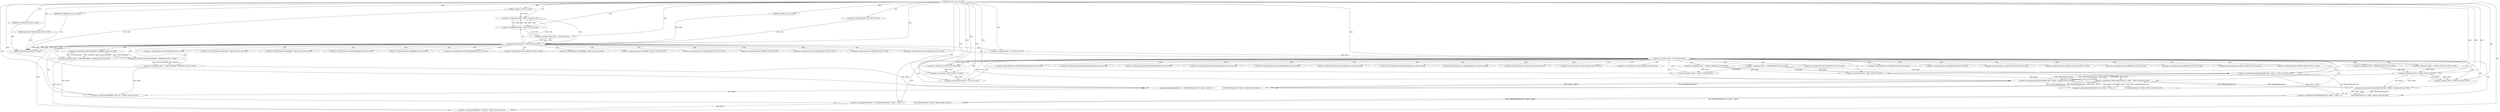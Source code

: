 
digraph "FUN3" {  

"781" [label = "(METHOD,FUN3)<SUB>23</SUB>" ]

"948" [label = "(METHOD_RETURN,void)<SUB>23</SUB>" ]

"782" [label = "(PARAM,float (*VAR8)[2])<SUB>23</SUB>" ]

"783" [label = "(PARAM,float (*VAR9)[2])<SUB>23</SUB>" ]

"784" [label = "(PARAM,const float (*VAR10)[8][2])<SUB>24</SUB>" ]

"785" [label = "(PARAM,int VAR11)<SUB>25</SUB>" ]

"786" [label = "(PARAM,int VAR4)<SUB>25</SUB>" ]

"795" [label = "(&lt;operator&gt;.lessThan,VAR5 &lt; VAR4)<SUB>29</SUB>" ]

"798" [label = "(&lt;operator&gt;.postIncrement,VAR5++)<SUB>29</SUB>" ]

"792" [label = "(&lt;operator&gt;.assignment,VAR5 = 0)<SUB>29</SUB>" ]

"802" [label = "(&lt;operator&gt;.assignment,VAR13 = VAR10[VAR5][6][0] * VAR9[6][0])<SUB>30</SUB>" ]

"818" [label = "(&lt;operator&gt;.assignment,VAR14 = VAR10[VAR5][6][0] * VAR9[6][1])<SUB>31</SUB>" ]

"930" [label = "(&lt;operator&gt;.assignment,VAR8[VAR5 * VAR11][0] = VAR13)<SUB>43</SUB>" ]

"939" [label = "(&lt;operator&gt;.assignment,VAR8[VAR5 * VAR11][1] = VAR14)<SUB>44</SUB>" ]

"838" [label = "(&lt;operator&gt;.lessThan,VAR12 &lt; 6)<SUB>33</SUB>" ]

"841" [label = "(&lt;operator&gt;.postIncrement,VAR12++)<SUB>33</SUB>" ]

"804" [label = "(&lt;operator&gt;.multiplication,VAR10[VAR5][6][0] * VAR9[6][0])<SUB>30</SUB>" ]

"820" [label = "(&lt;operator&gt;.multiplication,VAR10[VAR5][6][0] * VAR9[6][1])<SUB>31</SUB>" ]

"835" [label = "(&lt;operator&gt;.assignment,VAR12 = 0)<SUB>33</SUB>" ]

"845" [label = "(&lt;operator&gt;.assignment,VAR15 = VAR9[VAR12][0])<SUB>34</SUB>" ]

"853" [label = "(&lt;operator&gt;.assignment,VAR16 = VAR9[VAR12][1])<SUB>35</SUB>" ]

"861" [label = "(&lt;operator&gt;.assignment,VAR17 = VAR9[12-VAR12][0])<SUB>36</SUB>" ]

"871" [label = "(&lt;operator&gt;.assignment,VAR18 = VAR9[12-VAR12][1])<SUB>37</SUB>" ]

"880" [label = "(&lt;operator&gt;.assignmentPlus,VAR13 += VAR10[VAR5][VAR12][0] * (VAR15 + VAR17) -\012                      VAR10[VAR5][VAR12][1] * (VAR16 - VAR18))<SUB>38</SUB>" ]

"905" [label = "(&lt;operator&gt;.assignmentPlus,VAR14 += VAR10[VAR5][VAR12][0] * (VAR16 + VAR18) +\012                      VAR10[VAR5][VAR12][1] * (VAR15 - VAR17))<SUB>40</SUB>" ]

"882" [label = "(&lt;operator&gt;.subtraction,VAR10[VAR5][VAR12][0] * (VAR15 + VAR17) -\012                      VAR10[VAR5][VAR12][1] * (VAR16 - VAR18))<SUB>38</SUB>" ]

"907" [label = "(&lt;operator&gt;.addition,VAR10[VAR5][VAR12][0] * (VAR16 + VAR18) +\012                      VAR10[VAR5][VAR12][1] * (VAR15 - VAR17))<SUB>40</SUB>" ]

"934" [label = "(&lt;operator&gt;.multiplication,VAR5 * VAR11)<SUB>43</SUB>" ]

"943" [label = "(&lt;operator&gt;.multiplication,VAR5 * VAR11)<SUB>44</SUB>" ]

"883" [label = "(&lt;operator&gt;.multiplication,VAR10[VAR5][VAR12][0] * (VAR15 + VAR17))<SUB>38</SUB>" ]

"894" [label = "(&lt;operator&gt;.multiplication,VAR10[VAR5][VAR12][1] * (VAR16 - VAR18))<SUB>39</SUB>" ]

"908" [label = "(&lt;operator&gt;.multiplication,VAR10[VAR5][VAR12][0] * (VAR16 + VAR18))<SUB>40</SUB>" ]

"919" [label = "(&lt;operator&gt;.multiplication,VAR10[VAR5][VAR12][1] * (VAR15 - VAR17))<SUB>41</SUB>" ]

"866" [label = "(&lt;operator&gt;.subtraction,12-VAR12)<SUB>36</SUB>" ]

"876" [label = "(&lt;operator&gt;.subtraction,12-VAR12)<SUB>37</SUB>" ]

"891" [label = "(&lt;operator&gt;.addition,VAR15 + VAR17)<SUB>38</SUB>" ]

"902" [label = "(&lt;operator&gt;.subtraction,VAR16 - VAR18)<SUB>39</SUB>" ]

"916" [label = "(&lt;operator&gt;.addition,VAR16 + VAR18)<SUB>40</SUB>" ]

"927" [label = "(&lt;operator&gt;.subtraction,VAR15 - VAR17)<SUB>41</SUB>" ]

"931" [label = "(&lt;operator&gt;.indirectIndexAccess,VAR8[VAR5 * VAR11][0])<SUB>43</SUB>" ]

"940" [label = "(&lt;operator&gt;.indirectIndexAccess,VAR8[VAR5 * VAR11][1])<SUB>44</SUB>" ]

"805" [label = "(&lt;operator&gt;.indirectIndexAccess,VAR10[VAR5][6][0])<SUB>30</SUB>" ]

"812" [label = "(&lt;operator&gt;.indirectIndexAccess,VAR9[6][0])<SUB>30</SUB>" ]

"821" [label = "(&lt;operator&gt;.indirectIndexAccess,VAR10[VAR5][6][0])<SUB>31</SUB>" ]

"828" [label = "(&lt;operator&gt;.indirectIndexAccess,VAR9[6][1])<SUB>31</SUB>" ]

"932" [label = "(&lt;operator&gt;.indirectIndexAccess,VAR8[VAR5 * VAR11])<SUB>43</SUB>" ]

"941" [label = "(&lt;operator&gt;.indirectIndexAccess,VAR8[VAR5 * VAR11])<SUB>44</SUB>" ]

"806" [label = "(&lt;operator&gt;.indirectIndexAccess,VAR10[VAR5][6])<SUB>30</SUB>" ]

"813" [label = "(&lt;operator&gt;.indirectIndexAccess,VAR9[6])<SUB>30</SUB>" ]

"822" [label = "(&lt;operator&gt;.indirectIndexAccess,VAR10[VAR5][6])<SUB>31</SUB>" ]

"829" [label = "(&lt;operator&gt;.indirectIndexAccess,VAR9[6])<SUB>31</SUB>" ]

"847" [label = "(&lt;operator&gt;.indirectIndexAccess,VAR9[VAR12][0])<SUB>34</SUB>" ]

"855" [label = "(&lt;operator&gt;.indirectIndexAccess,VAR9[VAR12][1])<SUB>35</SUB>" ]

"863" [label = "(&lt;operator&gt;.indirectIndexAccess,VAR9[12-VAR12][0])<SUB>36</SUB>" ]

"873" [label = "(&lt;operator&gt;.indirectIndexAccess,VAR9[12-VAR12][1])<SUB>37</SUB>" ]

"807" [label = "(&lt;operator&gt;.indirectIndexAccess,VAR10[VAR5])<SUB>30</SUB>" ]

"823" [label = "(&lt;operator&gt;.indirectIndexAccess,VAR10[VAR5])<SUB>31</SUB>" ]

"848" [label = "(&lt;operator&gt;.indirectIndexAccess,VAR9[VAR12])<SUB>34</SUB>" ]

"856" [label = "(&lt;operator&gt;.indirectIndexAccess,VAR9[VAR12])<SUB>35</SUB>" ]

"864" [label = "(&lt;operator&gt;.indirectIndexAccess,VAR9[12-VAR12])<SUB>36</SUB>" ]

"874" [label = "(&lt;operator&gt;.indirectIndexAccess,VAR9[12-VAR12])<SUB>37</SUB>" ]

"884" [label = "(&lt;operator&gt;.indirectIndexAccess,VAR10[VAR5][VAR12][0])<SUB>38</SUB>" ]

"895" [label = "(&lt;operator&gt;.indirectIndexAccess,VAR10[VAR5][VAR12][1])<SUB>39</SUB>" ]

"909" [label = "(&lt;operator&gt;.indirectIndexAccess,VAR10[VAR5][VAR12][0])<SUB>40</SUB>" ]

"920" [label = "(&lt;operator&gt;.indirectIndexAccess,VAR10[VAR5][VAR12][1])<SUB>41</SUB>" ]

"885" [label = "(&lt;operator&gt;.indirectIndexAccess,VAR10[VAR5][VAR12])<SUB>38</SUB>" ]

"896" [label = "(&lt;operator&gt;.indirectIndexAccess,VAR10[VAR5][VAR12])<SUB>39</SUB>" ]

"910" [label = "(&lt;operator&gt;.indirectIndexAccess,VAR10[VAR5][VAR12])<SUB>40</SUB>" ]

"921" [label = "(&lt;operator&gt;.indirectIndexAccess,VAR10[VAR5][VAR12])<SUB>41</SUB>" ]

"886" [label = "(&lt;operator&gt;.indirectIndexAccess,VAR10[VAR5])<SUB>38</SUB>" ]

"897" [label = "(&lt;operator&gt;.indirectIndexAccess,VAR10[VAR5])<SUB>39</SUB>" ]

"911" [label = "(&lt;operator&gt;.indirectIndexAccess,VAR10[VAR5])<SUB>40</SUB>" ]

"922" [label = "(&lt;operator&gt;.indirectIndexAccess,VAR10[VAR5])<SUB>41</SUB>" ]

  "782" -> "948"  [ label = "DDG: "] 

  "783" -> "948"  [ label = "DDG: "] 

  "784" -> "948"  [ label = "DDG: "] 

  "785" -> "948"  [ label = "DDG: VAR11"] 

  "795" -> "948"  [ label = "DDG: VAR5"] 

  "795" -> "948"  [ label = "DDG: VAR4"] 

  "795" -> "948"  [ label = "DDG: VAR5 &lt; VAR4"] 

  "781" -> "782"  [ label = "DDG: "] 

  "781" -> "783"  [ label = "DDG: "] 

  "781" -> "784"  [ label = "DDG: "] 

  "781" -> "785"  [ label = "DDG: "] 

  "781" -> "786"  [ label = "DDG: "] 

  "781" -> "792"  [ label = "DDG: "] 

  "792" -> "795"  [ label = "DDG: VAR5"] 

  "798" -> "795"  [ label = "DDG: VAR5"] 

  "781" -> "795"  [ label = "DDG: "] 

  "786" -> "795"  [ label = "DDG: VAR4"] 

  "943" -> "798"  [ label = "DDG: VAR5"] 

  "781" -> "798"  [ label = "DDG: "] 

  "804" -> "802"  [ label = "DDG: VAR10[VAR5][6][0]"] 

  "804" -> "802"  [ label = "DDG: VAR9[6][0]"] 

  "820" -> "818"  [ label = "DDG: VAR10[VAR5][6][0]"] 

  "820" -> "818"  [ label = "DDG: VAR9[6][1]"] 

  "802" -> "930"  [ label = "DDG: VAR13"] 

  "880" -> "930"  [ label = "DDG: VAR13"] 

  "781" -> "930"  [ label = "DDG: "] 

  "818" -> "939"  [ label = "DDG: VAR14"] 

  "905" -> "939"  [ label = "DDG: VAR14"] 

  "781" -> "939"  [ label = "DDG: "] 

  "820" -> "804"  [ label = "DDG: VAR10[VAR5][6][0]"] 

  "804" -> "820"  [ label = "DDG: VAR10[VAR5][6][0]"] 

  "781" -> "835"  [ label = "DDG: "] 

  "835" -> "838"  [ label = "DDG: VAR12"] 

  "841" -> "838"  [ label = "DDG: VAR12"] 

  "781" -> "838"  [ label = "DDG: "] 

  "876" -> "841"  [ label = "DDG: VAR12"] 

  "781" -> "841"  [ label = "DDG: "] 

  "882" -> "880"  [ label = "DDG: VAR10[VAR5][VAR12][0] * (VAR15 + VAR17)"] 

  "882" -> "880"  [ label = "DDG: VAR10[VAR5][VAR12][1] * (VAR16 - VAR18)"] 

  "908" -> "905"  [ label = "DDG: VAR10[VAR5][VAR12][0]"] 

  "908" -> "905"  [ label = "DDG: VAR16 + VAR18"] 

  "919" -> "905"  [ label = "DDG: VAR10[VAR5][VAR12][1]"] 

  "919" -> "905"  [ label = "DDG: VAR15 - VAR17"] 

  "802" -> "880"  [ label = "DDG: VAR13"] 

  "781" -> "880"  [ label = "DDG: "] 

  "818" -> "905"  [ label = "DDG: VAR14"] 

  "781" -> "905"  [ label = "DDG: "] 

  "883" -> "882"  [ label = "DDG: VAR10[VAR5][VAR12][0]"] 

  "883" -> "882"  [ label = "DDG: VAR15 + VAR17"] 

  "894" -> "882"  [ label = "DDG: VAR10[VAR5][VAR12][1]"] 

  "894" -> "882"  [ label = "DDG: VAR16 - VAR18"] 

  "908" -> "907"  [ label = "DDG: VAR10[VAR5][VAR12][0]"] 

  "908" -> "907"  [ label = "DDG: VAR16 + VAR18"] 

  "919" -> "907"  [ label = "DDG: VAR10[VAR5][VAR12][1]"] 

  "919" -> "907"  [ label = "DDG: VAR15 - VAR17"] 

  "795" -> "934"  [ label = "DDG: VAR5"] 

  "781" -> "934"  [ label = "DDG: "] 

  "785" -> "934"  [ label = "DDG: VAR11"] 

  "943" -> "934"  [ label = "DDG: VAR11"] 

  "934" -> "943"  [ label = "DDG: VAR5"] 

  "781" -> "943"  [ label = "DDG: "] 

  "934" -> "943"  [ label = "DDG: VAR11"] 

  "908" -> "883"  [ label = "DDG: VAR10[VAR5][VAR12][0]"] 

  "845" -> "883"  [ label = "DDG: VAR15"] 

  "781" -> "883"  [ label = "DDG: "] 

  "861" -> "883"  [ label = "DDG: VAR17"] 

  "919" -> "894"  [ label = "DDG: VAR10[VAR5][VAR12][1]"] 

  "902" -> "894"  [ label = "DDG: VAR16"] 

  "902" -> "894"  [ label = "DDG: VAR18"] 

  "883" -> "908"  [ label = "DDG: VAR10[VAR5][VAR12][0]"] 

  "902" -> "908"  [ label = "DDG: VAR16"] 

  "781" -> "908"  [ label = "DDG: "] 

  "902" -> "908"  [ label = "DDG: VAR18"] 

  "894" -> "919"  [ label = "DDG: VAR10[VAR5][VAR12][1]"] 

  "927" -> "919"  [ label = "DDG: VAR15"] 

  "927" -> "919"  [ label = "DDG: VAR17"] 

  "781" -> "866"  [ label = "DDG: "] 

  "838" -> "866"  [ label = "DDG: VAR12"] 

  "781" -> "876"  [ label = "DDG: "] 

  "866" -> "876"  [ label = "DDG: VAR12"] 

  "845" -> "891"  [ label = "DDG: VAR15"] 

  "781" -> "891"  [ label = "DDG: "] 

  "861" -> "891"  [ label = "DDG: VAR17"] 

  "853" -> "902"  [ label = "DDG: VAR16"] 

  "781" -> "902"  [ label = "DDG: "] 

  "871" -> "902"  [ label = "DDG: VAR18"] 

  "902" -> "916"  [ label = "DDG: VAR16"] 

  "781" -> "916"  [ label = "DDG: "] 

  "902" -> "916"  [ label = "DDG: VAR18"] 

  "781" -> "927"  [ label = "DDG: "] 

  "845" -> "927"  [ label = "DDG: VAR15"] 

  "861" -> "927"  [ label = "DDG: VAR17"] 

  "795" -> "940"  [ label = "CDG: "] 

  "795" -> "943"  [ label = "CDG: "] 

  "795" -> "941"  [ label = "CDG: "] 

  "795" -> "802"  [ label = "CDG: "] 

  "795" -> "931"  [ label = "CDG: "] 

  "795" -> "822"  [ label = "CDG: "] 

  "795" -> "813"  [ label = "CDG: "] 

  "795" -> "806"  [ label = "CDG: "] 

  "795" -> "939"  [ label = "CDG: "] 

  "795" -> "934"  [ label = "CDG: "] 

  "795" -> "795"  [ label = "CDG: "] 

  "795" -> "829"  [ label = "CDG: "] 

  "795" -> "930"  [ label = "CDG: "] 

  "795" -> "818"  [ label = "CDG: "] 

  "795" -> "838"  [ label = "CDG: "] 

  "795" -> "821"  [ label = "CDG: "] 

  "795" -> "932"  [ label = "CDG: "] 

  "795" -> "804"  [ label = "CDG: "] 

  "795" -> "805"  [ label = "CDG: "] 

  "795" -> "823"  [ label = "CDG: "] 

  "795" -> "798"  [ label = "CDG: "] 

  "795" -> "812"  [ label = "CDG: "] 

  "795" -> "807"  [ label = "CDG: "] 

  "795" -> "820"  [ label = "CDG: "] 

  "795" -> "835"  [ label = "CDG: "] 

  "795" -> "828"  [ label = "CDG: "] 

  "838" -> "856"  [ label = "CDG: "] 

  "838" -> "873"  [ label = "CDG: "] 

  "838" -> "920"  [ label = "CDG: "] 

  "838" -> "863"  [ label = "CDG: "] 

  "838" -> "866"  [ label = "CDG: "] 

  "838" -> "847"  [ label = "CDG: "] 

  "838" -> "909"  [ label = "CDG: "] 

  "838" -> "884"  [ label = "CDG: "] 

  "838" -> "845"  [ label = "CDG: "] 

  "838" -> "896"  [ label = "CDG: "] 

  "838" -> "916"  [ label = "CDG: "] 

  "838" -> "919"  [ label = "CDG: "] 

  "838" -> "891"  [ label = "CDG: "] 

  "838" -> "905"  [ label = "CDG: "] 

  "838" -> "841"  [ label = "CDG: "] 

  "838" -> "882"  [ label = "CDG: "] 

  "838" -> "907"  [ label = "CDG: "] 

  "838" -> "886"  [ label = "CDG: "] 

  "838" -> "897"  [ label = "CDG: "] 

  "838" -> "855"  [ label = "CDG: "] 

  "838" -> "838"  [ label = "CDG: "] 

  "838" -> "885"  [ label = "CDG: "] 

  "838" -> "902"  [ label = "CDG: "] 

  "838" -> "910"  [ label = "CDG: "] 

  "838" -> "894"  [ label = "CDG: "] 

  "838" -> "871"  [ label = "CDG: "] 

  "838" -> "853"  [ label = "CDG: "] 

  "838" -> "874"  [ label = "CDG: "] 

  "838" -> "864"  [ label = "CDG: "] 

  "838" -> "883"  [ label = "CDG: "] 

  "838" -> "880"  [ label = "CDG: "] 

  "838" -> "921"  [ label = "CDG: "] 

  "838" -> "927"  [ label = "CDG: "] 

  "838" -> "908"  [ label = "CDG: "] 

  "838" -> "861"  [ label = "CDG: "] 

  "838" -> "895"  [ label = "CDG: "] 

  "838" -> "876"  [ label = "CDG: "] 

  "838" -> "911"  [ label = "CDG: "] 

  "838" -> "848"  [ label = "CDG: "] 

  "838" -> "922"  [ label = "CDG: "] 

}
